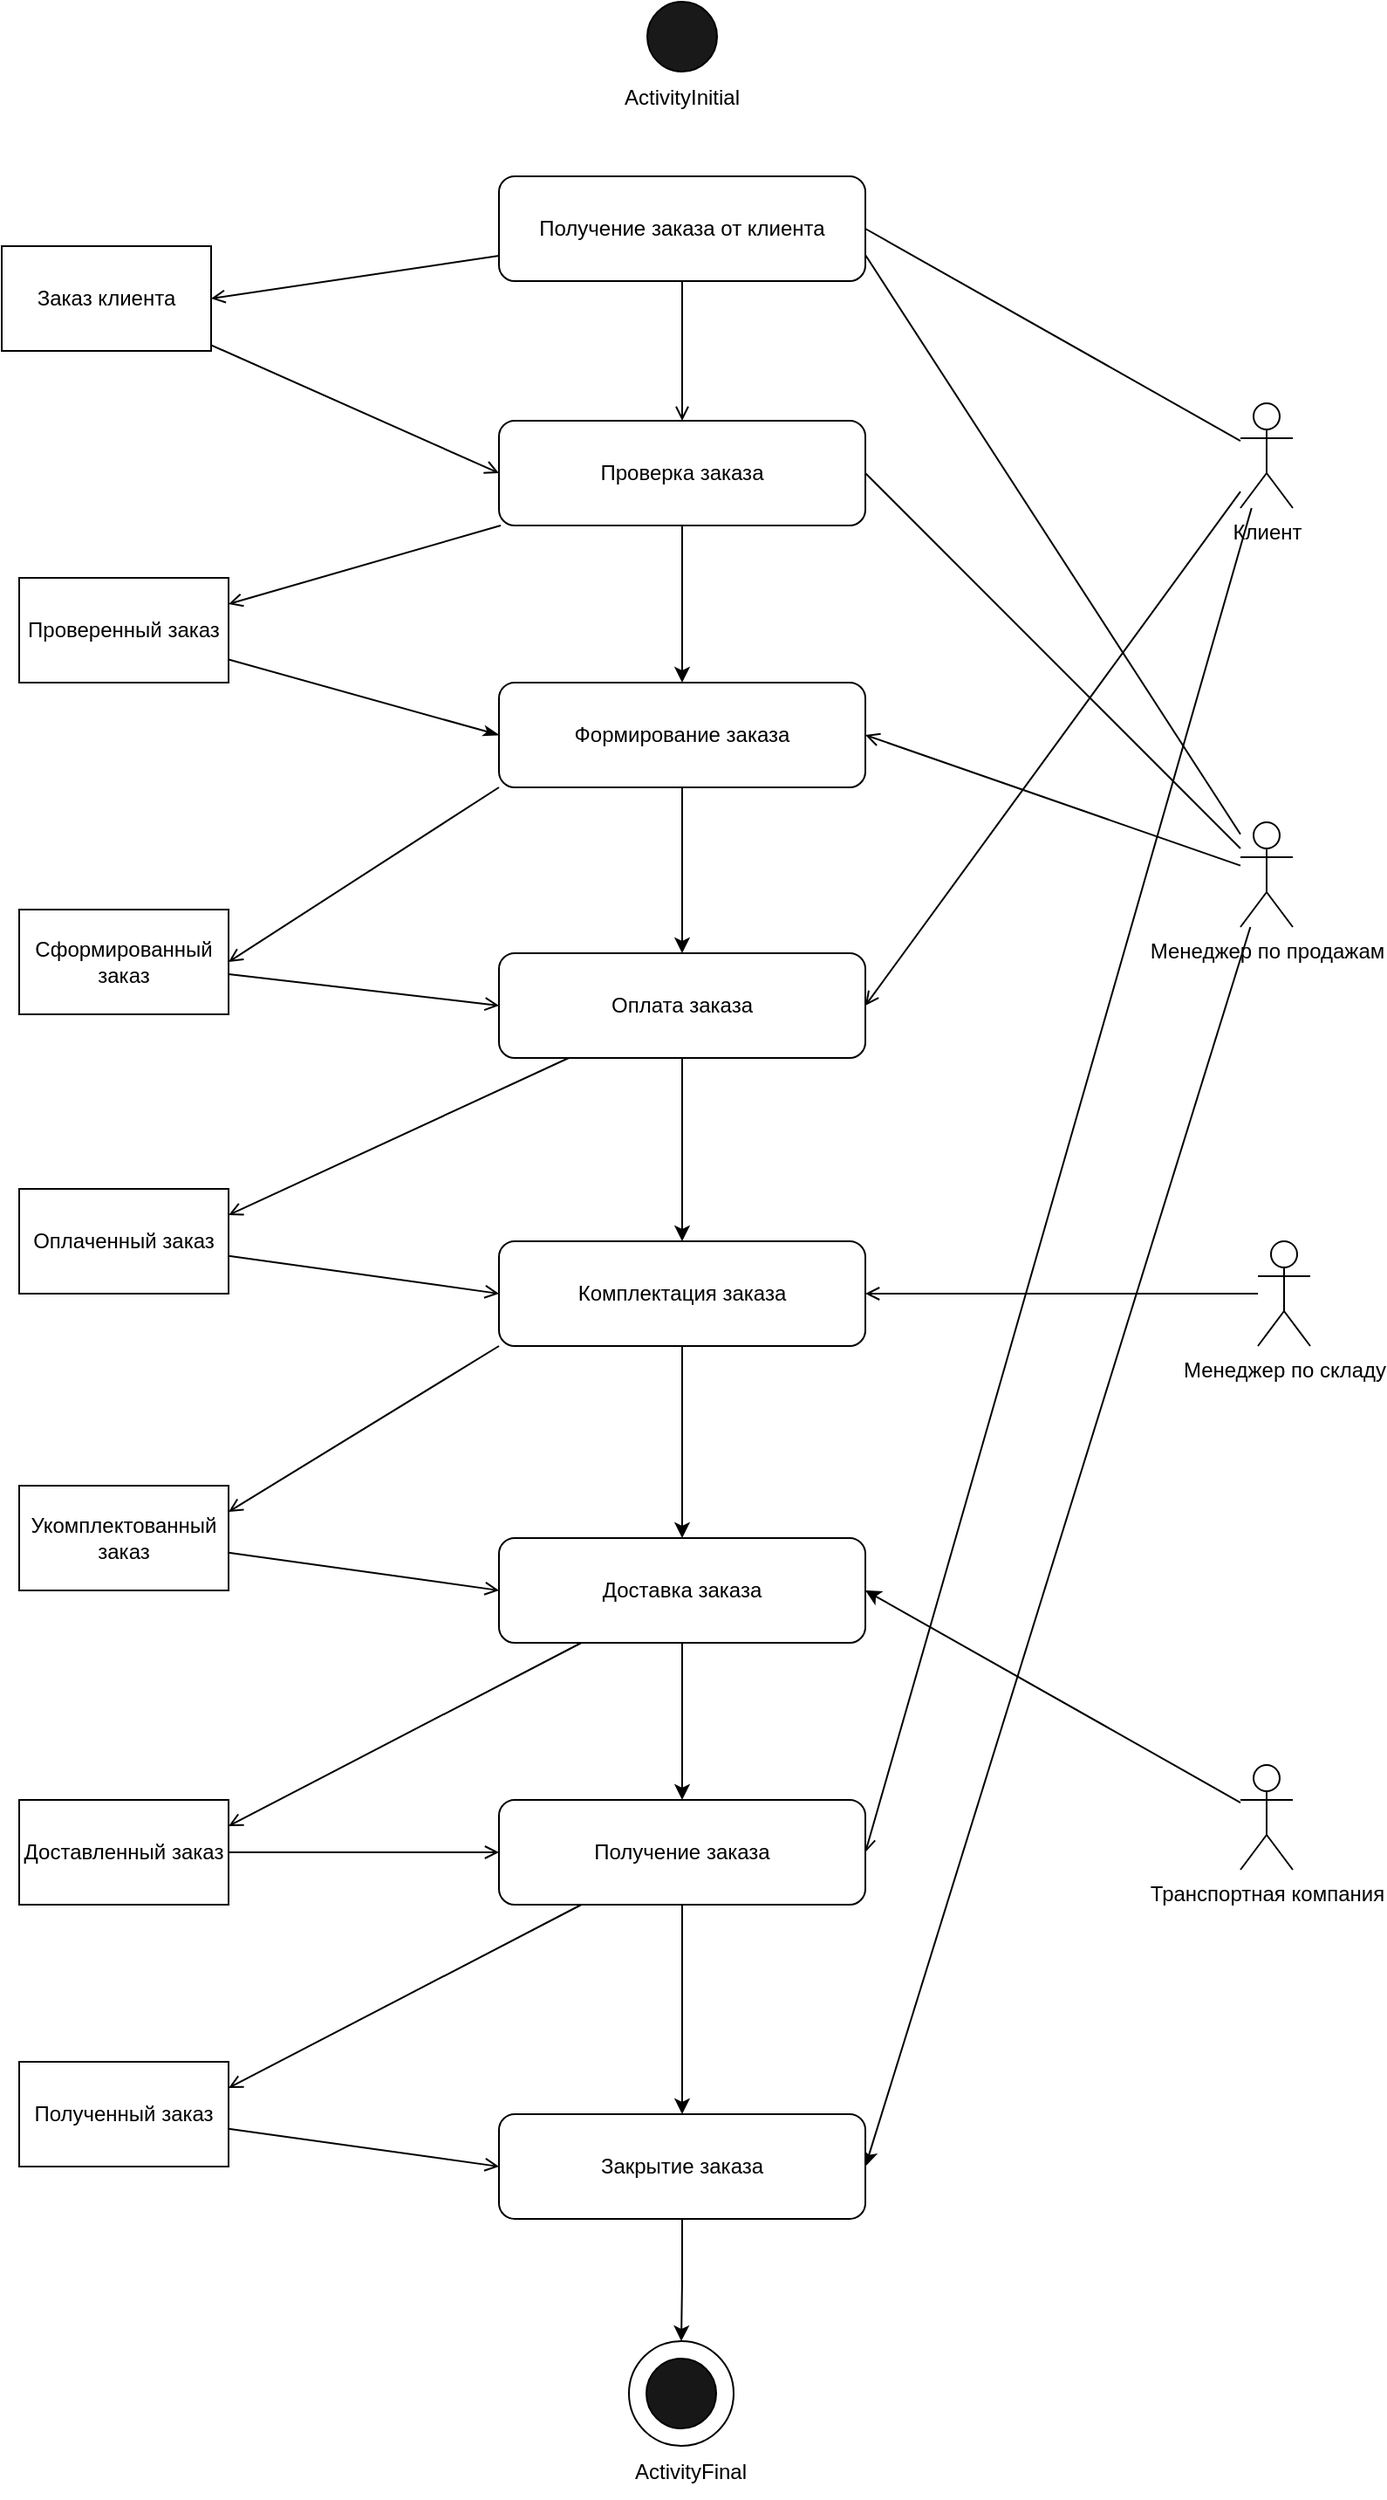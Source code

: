 <mxfile version="24.4.4" type="device">
  <diagram name="Страница — 1" id="h0X7KZuOgvX3J2JR2ard">
    <mxGraphModel dx="2220" dy="766" grid="1" gridSize="10" guides="1" tooltips="1" connect="1" arrows="1" fold="1" page="1" pageScale="1" pageWidth="827" pageHeight="1169" math="0" shadow="0">
      <root>
        <mxCell id="0" />
        <mxCell id="1" parent="0" />
        <mxCell id="63kz38ihZ2U63Aeos6Mr-1" value="" style="ellipse;whiteSpace=wrap;html=1;aspect=fixed;fillColor=#191919;" vertex="1" parent="1">
          <mxGeometry x="310" y="40" width="40" height="40" as="geometry" />
        </mxCell>
        <mxCell id="63kz38ihZ2U63Aeos6Mr-2" value="ActivityInitial" style="text;html=1;align=center;verticalAlign=middle;whiteSpace=wrap;rounded=0;" vertex="1" parent="1">
          <mxGeometry x="300" y="80" width="60" height="30" as="geometry" />
        </mxCell>
        <mxCell id="63kz38ihZ2U63Aeos6Mr-5" style="rounded=0;orthogonalLoop=1;jettySize=auto;html=1;entryX=1;entryY=0.5;entryDx=0;entryDy=0;endArrow=open;endFill=0;" edge="1" parent="1" source="63kz38ihZ2U63Aeos6Mr-3" target="63kz38ihZ2U63Aeos6Mr-4">
          <mxGeometry relative="1" as="geometry" />
        </mxCell>
        <mxCell id="63kz38ihZ2U63Aeos6Mr-9" style="edgeStyle=orthogonalEdgeStyle;rounded=0;orthogonalLoop=1;jettySize=auto;html=1;entryX=0.5;entryY=0;entryDx=0;entryDy=0;endArrow=open;endFill=0;" edge="1" parent="1" source="63kz38ihZ2U63Aeos6Mr-3" target="63kz38ihZ2U63Aeos6Mr-6">
          <mxGeometry relative="1" as="geometry" />
        </mxCell>
        <mxCell id="63kz38ihZ2U63Aeos6Mr-3" value="Получение заказа от клиента" style="rounded=1;whiteSpace=wrap;html=1;" vertex="1" parent="1">
          <mxGeometry x="225" y="140" width="210" height="60" as="geometry" />
        </mxCell>
        <mxCell id="63kz38ihZ2U63Aeos6Mr-10" style="rounded=0;orthogonalLoop=1;jettySize=auto;html=1;entryX=0;entryY=0.5;entryDx=0;entryDy=0;endArrow=open;endFill=0;" edge="1" parent="1" source="63kz38ihZ2U63Aeos6Mr-4" target="63kz38ihZ2U63Aeos6Mr-6">
          <mxGeometry relative="1" as="geometry" />
        </mxCell>
        <mxCell id="63kz38ihZ2U63Aeos6Mr-4" value="Заказ клиента" style="rounded=0;whiteSpace=wrap;html=1;" vertex="1" parent="1">
          <mxGeometry x="-60" y="180" width="120" height="60" as="geometry" />
        </mxCell>
        <mxCell id="63kz38ihZ2U63Aeos6Mr-15" style="rounded=0;orthogonalLoop=1;jettySize=auto;html=1;entryX=1;entryY=0.25;entryDx=0;entryDy=0;endArrow=open;endFill=0;" edge="1" parent="1" source="63kz38ihZ2U63Aeos6Mr-6" target="63kz38ihZ2U63Aeos6Mr-14">
          <mxGeometry relative="1" as="geometry" />
        </mxCell>
        <mxCell id="63kz38ihZ2U63Aeos6Mr-17" style="edgeStyle=orthogonalEdgeStyle;rounded=0;orthogonalLoop=1;jettySize=auto;html=1;entryX=0.5;entryY=0;entryDx=0;entryDy=0;" edge="1" parent="1" source="63kz38ihZ2U63Aeos6Mr-6" target="63kz38ihZ2U63Aeos6Mr-16">
          <mxGeometry relative="1" as="geometry" />
        </mxCell>
        <mxCell id="63kz38ihZ2U63Aeos6Mr-6" value="Проверка заказа" style="rounded=1;whiteSpace=wrap;html=1;" vertex="1" parent="1">
          <mxGeometry x="225" y="280" width="210" height="60" as="geometry" />
        </mxCell>
        <mxCell id="63kz38ihZ2U63Aeos6Mr-8" style="rounded=0;orthogonalLoop=1;jettySize=auto;html=1;entryX=1;entryY=0.5;entryDx=0;entryDy=0;endArrow=none;endFill=0;" edge="1" parent="1" source="63kz38ihZ2U63Aeos6Mr-7" target="63kz38ihZ2U63Aeos6Mr-3">
          <mxGeometry relative="1" as="geometry" />
        </mxCell>
        <mxCell id="63kz38ihZ2U63Aeos6Mr-52" style="rounded=0;orthogonalLoop=1;jettySize=auto;html=1;entryX=1;entryY=0.5;entryDx=0;entryDy=0;endArrow=open;endFill=0;" edge="1" parent="1" source="63kz38ihZ2U63Aeos6Mr-7" target="63kz38ihZ2U63Aeos6Mr-22">
          <mxGeometry relative="1" as="geometry" />
        </mxCell>
        <mxCell id="63kz38ihZ2U63Aeos6Mr-56" style="rounded=0;orthogonalLoop=1;jettySize=auto;html=1;entryX=1;entryY=0.5;entryDx=0;entryDy=0;endArrow=open;endFill=0;" edge="1" parent="1" source="63kz38ihZ2U63Aeos6Mr-7" target="63kz38ihZ2U63Aeos6Mr-37">
          <mxGeometry relative="1" as="geometry" />
        </mxCell>
        <mxCell id="63kz38ihZ2U63Aeos6Mr-7" value="Клиент" style="shape=umlActor;verticalLabelPosition=bottom;verticalAlign=top;html=1;outlineConnect=0;" vertex="1" parent="1">
          <mxGeometry x="650" y="270" width="30" height="60" as="geometry" />
        </mxCell>
        <mxCell id="63kz38ihZ2U63Aeos6Mr-12" style="rounded=0;orthogonalLoop=1;jettySize=auto;html=1;entryX=1;entryY=0.5;entryDx=0;entryDy=0;endArrow=none;endFill=0;" edge="1" parent="1" source="63kz38ihZ2U63Aeos6Mr-11" target="63kz38ihZ2U63Aeos6Mr-6">
          <mxGeometry relative="1" as="geometry" />
        </mxCell>
        <mxCell id="63kz38ihZ2U63Aeos6Mr-13" style="rounded=0;orthogonalLoop=1;jettySize=auto;html=1;entryX=1;entryY=0.75;entryDx=0;entryDy=0;endArrow=none;endFill=0;" edge="1" parent="1" source="63kz38ihZ2U63Aeos6Mr-11" target="63kz38ihZ2U63Aeos6Mr-3">
          <mxGeometry relative="1" as="geometry" />
        </mxCell>
        <mxCell id="63kz38ihZ2U63Aeos6Mr-19" style="rounded=0;orthogonalLoop=1;jettySize=auto;html=1;entryX=1;entryY=0.5;entryDx=0;entryDy=0;endArrow=open;endFill=0;" edge="1" parent="1" source="63kz38ihZ2U63Aeos6Mr-11" target="63kz38ihZ2U63Aeos6Mr-16">
          <mxGeometry relative="1" as="geometry" />
        </mxCell>
        <mxCell id="63kz38ihZ2U63Aeos6Mr-53" style="rounded=0;orthogonalLoop=1;jettySize=auto;html=1;entryX=1;entryY=0.5;entryDx=0;entryDy=0;" edge="1" parent="1" source="63kz38ihZ2U63Aeos6Mr-11" target="63kz38ihZ2U63Aeos6Mr-42">
          <mxGeometry relative="1" as="geometry" />
        </mxCell>
        <mxCell id="63kz38ihZ2U63Aeos6Mr-11" value="Менеджер по продажам" style="shape=umlActor;verticalLabelPosition=bottom;verticalAlign=top;html=1;outlineConnect=0;" vertex="1" parent="1">
          <mxGeometry x="650" y="510" width="30" height="60" as="geometry" />
        </mxCell>
        <mxCell id="63kz38ihZ2U63Aeos6Mr-18" style="rounded=0;orthogonalLoop=1;jettySize=auto;html=1;entryX=0;entryY=0.5;entryDx=0;entryDy=0;endArrow=classicThin;endFill=1;" edge="1" parent="1" source="63kz38ihZ2U63Aeos6Mr-14" target="63kz38ihZ2U63Aeos6Mr-16">
          <mxGeometry relative="1" as="geometry" />
        </mxCell>
        <mxCell id="63kz38ihZ2U63Aeos6Mr-14" value="Проверенный заказ" style="rounded=0;whiteSpace=wrap;html=1;" vertex="1" parent="1">
          <mxGeometry x="-50" y="370" width="120" height="60" as="geometry" />
        </mxCell>
        <mxCell id="63kz38ihZ2U63Aeos6Mr-21" style="rounded=0;orthogonalLoop=1;jettySize=auto;html=1;entryX=1;entryY=0.5;entryDx=0;entryDy=0;endArrow=open;endFill=0;exitX=0;exitY=1;exitDx=0;exitDy=0;" edge="1" parent="1" source="63kz38ihZ2U63Aeos6Mr-16" target="63kz38ihZ2U63Aeos6Mr-20">
          <mxGeometry relative="1" as="geometry" />
        </mxCell>
        <mxCell id="63kz38ihZ2U63Aeos6Mr-24" style="edgeStyle=orthogonalEdgeStyle;rounded=0;orthogonalLoop=1;jettySize=auto;html=1;entryX=0.5;entryY=0;entryDx=0;entryDy=0;" edge="1" parent="1" source="63kz38ihZ2U63Aeos6Mr-16" target="63kz38ihZ2U63Aeos6Mr-22">
          <mxGeometry relative="1" as="geometry" />
        </mxCell>
        <mxCell id="63kz38ihZ2U63Aeos6Mr-16" value="Формирование заказа" style="rounded=1;whiteSpace=wrap;html=1;" vertex="1" parent="1">
          <mxGeometry x="225" y="430" width="210" height="60" as="geometry" />
        </mxCell>
        <mxCell id="63kz38ihZ2U63Aeos6Mr-23" style="rounded=0;orthogonalLoop=1;jettySize=auto;html=1;entryX=0;entryY=0.5;entryDx=0;entryDy=0;endArrow=open;endFill=0;" edge="1" parent="1" source="63kz38ihZ2U63Aeos6Mr-20" target="63kz38ihZ2U63Aeos6Mr-22">
          <mxGeometry relative="1" as="geometry" />
        </mxCell>
        <mxCell id="63kz38ihZ2U63Aeos6Mr-20" value="Сформированный заказ" style="rounded=0;whiteSpace=wrap;html=1;" vertex="1" parent="1">
          <mxGeometry x="-50" y="560" width="120" height="60" as="geometry" />
        </mxCell>
        <mxCell id="63kz38ihZ2U63Aeos6Mr-26" style="rounded=0;orthogonalLoop=1;jettySize=auto;html=1;entryX=1;entryY=0.25;entryDx=0;entryDy=0;endArrow=open;endFill=0;" edge="1" parent="1" source="63kz38ihZ2U63Aeos6Mr-22" target="63kz38ihZ2U63Aeos6Mr-25">
          <mxGeometry relative="1" as="geometry" />
        </mxCell>
        <mxCell id="63kz38ihZ2U63Aeos6Mr-29" style="edgeStyle=orthogonalEdgeStyle;rounded=0;orthogonalLoop=1;jettySize=auto;html=1;entryX=0.5;entryY=0;entryDx=0;entryDy=0;" edge="1" parent="1" source="63kz38ihZ2U63Aeos6Mr-22" target="63kz38ihZ2U63Aeos6Mr-27">
          <mxGeometry relative="1" as="geometry" />
        </mxCell>
        <mxCell id="63kz38ihZ2U63Aeos6Mr-22" value="Оплата заказа" style="rounded=1;whiteSpace=wrap;html=1;" vertex="1" parent="1">
          <mxGeometry x="225" y="585" width="210" height="60" as="geometry" />
        </mxCell>
        <mxCell id="63kz38ihZ2U63Aeos6Mr-28" style="rounded=0;orthogonalLoop=1;jettySize=auto;html=1;entryX=0;entryY=0.5;entryDx=0;entryDy=0;endArrow=open;endFill=0;" edge="1" parent="1" source="63kz38ihZ2U63Aeos6Mr-25" target="63kz38ihZ2U63Aeos6Mr-27">
          <mxGeometry relative="1" as="geometry" />
        </mxCell>
        <mxCell id="63kz38ihZ2U63Aeos6Mr-25" value="Оплаченный заказ" style="rounded=0;whiteSpace=wrap;html=1;" vertex="1" parent="1">
          <mxGeometry x="-50" y="720" width="120" height="60" as="geometry" />
        </mxCell>
        <mxCell id="63kz38ihZ2U63Aeos6Mr-31" style="rounded=0;orthogonalLoop=1;jettySize=auto;html=1;entryX=1;entryY=0.25;entryDx=0;entryDy=0;endArrow=open;endFill=0;exitX=0;exitY=1;exitDx=0;exitDy=0;" edge="1" parent="1" source="63kz38ihZ2U63Aeos6Mr-27" target="63kz38ihZ2U63Aeos6Mr-30">
          <mxGeometry relative="1" as="geometry" />
        </mxCell>
        <mxCell id="63kz38ihZ2U63Aeos6Mr-34" style="edgeStyle=orthogonalEdgeStyle;rounded=0;orthogonalLoop=1;jettySize=auto;html=1;entryX=0.5;entryY=0;entryDx=0;entryDy=0;" edge="1" parent="1" source="63kz38ihZ2U63Aeos6Mr-27" target="63kz38ihZ2U63Aeos6Mr-32">
          <mxGeometry relative="1" as="geometry" />
        </mxCell>
        <mxCell id="63kz38ihZ2U63Aeos6Mr-27" value="Комплектация заказа" style="rounded=1;whiteSpace=wrap;html=1;" vertex="1" parent="1">
          <mxGeometry x="225" y="750" width="210" height="60" as="geometry" />
        </mxCell>
        <mxCell id="63kz38ihZ2U63Aeos6Mr-33" style="rounded=0;orthogonalLoop=1;jettySize=auto;html=1;entryX=0;entryY=0.5;entryDx=0;entryDy=0;endArrow=open;endFill=0;" edge="1" parent="1" source="63kz38ihZ2U63Aeos6Mr-30" target="63kz38ihZ2U63Aeos6Mr-32">
          <mxGeometry relative="1" as="geometry" />
        </mxCell>
        <mxCell id="63kz38ihZ2U63Aeos6Mr-30" value="Укомплектованный заказ" style="rounded=0;whiteSpace=wrap;html=1;" vertex="1" parent="1">
          <mxGeometry x="-50" y="890" width="120" height="60" as="geometry" />
        </mxCell>
        <mxCell id="63kz38ihZ2U63Aeos6Mr-36" style="rounded=0;orthogonalLoop=1;jettySize=auto;html=1;entryX=1;entryY=0.25;entryDx=0;entryDy=0;endArrow=open;endFill=0;" edge="1" parent="1" source="63kz38ihZ2U63Aeos6Mr-32" target="63kz38ihZ2U63Aeos6Mr-35">
          <mxGeometry relative="1" as="geometry" />
        </mxCell>
        <mxCell id="63kz38ihZ2U63Aeos6Mr-39" style="edgeStyle=orthogonalEdgeStyle;rounded=0;orthogonalLoop=1;jettySize=auto;html=1;entryX=0.5;entryY=0;entryDx=0;entryDy=0;" edge="1" parent="1" source="63kz38ihZ2U63Aeos6Mr-32" target="63kz38ihZ2U63Aeos6Mr-37">
          <mxGeometry relative="1" as="geometry" />
        </mxCell>
        <mxCell id="63kz38ihZ2U63Aeos6Mr-32" value="Доставка заказа" style="rounded=1;whiteSpace=wrap;html=1;" vertex="1" parent="1">
          <mxGeometry x="225" y="920" width="210" height="60" as="geometry" />
        </mxCell>
        <mxCell id="63kz38ihZ2U63Aeos6Mr-38" style="rounded=0;orthogonalLoop=1;jettySize=auto;html=1;entryX=0;entryY=0.5;entryDx=0;entryDy=0;endArrow=open;endFill=0;" edge="1" parent="1" source="63kz38ihZ2U63Aeos6Mr-35" target="63kz38ihZ2U63Aeos6Mr-37">
          <mxGeometry relative="1" as="geometry" />
        </mxCell>
        <mxCell id="63kz38ihZ2U63Aeos6Mr-35" value="Доставленный заказ" style="rounded=0;whiteSpace=wrap;html=1;" vertex="1" parent="1">
          <mxGeometry x="-50" y="1070" width="120" height="60" as="geometry" />
        </mxCell>
        <mxCell id="63kz38ihZ2U63Aeos6Mr-41" style="rounded=0;orthogonalLoop=1;jettySize=auto;html=1;entryX=1;entryY=0.25;entryDx=0;entryDy=0;endArrow=open;endFill=0;" edge="1" parent="1" source="63kz38ihZ2U63Aeos6Mr-37" target="63kz38ihZ2U63Aeos6Mr-40">
          <mxGeometry relative="1" as="geometry" />
        </mxCell>
        <mxCell id="63kz38ihZ2U63Aeos6Mr-48" style="edgeStyle=orthogonalEdgeStyle;rounded=0;orthogonalLoop=1;jettySize=auto;html=1;entryX=0.5;entryY=0;entryDx=0;entryDy=0;" edge="1" parent="1" source="63kz38ihZ2U63Aeos6Mr-37" target="63kz38ihZ2U63Aeos6Mr-42">
          <mxGeometry relative="1" as="geometry" />
        </mxCell>
        <mxCell id="63kz38ihZ2U63Aeos6Mr-37" value="Получение заказа" style="rounded=1;whiteSpace=wrap;html=1;" vertex="1" parent="1">
          <mxGeometry x="225" y="1070" width="210" height="60" as="geometry" />
        </mxCell>
        <mxCell id="63kz38ihZ2U63Aeos6Mr-44" style="rounded=0;orthogonalLoop=1;jettySize=auto;html=1;entryX=0;entryY=0.5;entryDx=0;entryDy=0;endArrow=open;endFill=0;" edge="1" parent="1" source="63kz38ihZ2U63Aeos6Mr-40" target="63kz38ihZ2U63Aeos6Mr-42">
          <mxGeometry relative="1" as="geometry" />
        </mxCell>
        <mxCell id="63kz38ihZ2U63Aeos6Mr-40" value="Полученный заказ" style="rounded=0;whiteSpace=wrap;html=1;" vertex="1" parent="1">
          <mxGeometry x="-50" y="1220" width="120" height="60" as="geometry" />
        </mxCell>
        <mxCell id="63kz38ihZ2U63Aeos6Mr-49" style="edgeStyle=orthogonalEdgeStyle;rounded=0;orthogonalLoop=1;jettySize=auto;html=1;entryX=0.5;entryY=0;entryDx=0;entryDy=0;" edge="1" parent="1" source="63kz38ihZ2U63Aeos6Mr-42" target="63kz38ihZ2U63Aeos6Mr-45">
          <mxGeometry relative="1" as="geometry" />
        </mxCell>
        <mxCell id="63kz38ihZ2U63Aeos6Mr-42" value="Закрытие заказа" style="rounded=1;whiteSpace=wrap;html=1;" vertex="1" parent="1">
          <mxGeometry x="225" y="1250" width="210" height="60" as="geometry" />
        </mxCell>
        <mxCell id="63kz38ihZ2U63Aeos6Mr-45" value="" style="ellipse;whiteSpace=wrap;html=1;aspect=fixed;" vertex="1" parent="1">
          <mxGeometry x="299.5" y="1380" width="60" height="60" as="geometry" />
        </mxCell>
        <mxCell id="63kz38ihZ2U63Aeos6Mr-46" value="" style="ellipse;whiteSpace=wrap;html=1;aspect=fixed;fillColor=#171717;" vertex="1" parent="1">
          <mxGeometry x="309.5" y="1390" width="40" height="40" as="geometry" />
        </mxCell>
        <mxCell id="63kz38ihZ2U63Aeos6Mr-47" value="ActivityFinal" style="text;html=1;align=center;verticalAlign=middle;whiteSpace=wrap;rounded=0;" vertex="1" parent="1">
          <mxGeometry x="304.5" y="1440" width="60" height="30" as="geometry" />
        </mxCell>
        <mxCell id="63kz38ihZ2U63Aeos6Mr-51" style="rounded=0;orthogonalLoop=1;jettySize=auto;html=1;entryX=1;entryY=0.5;entryDx=0;entryDy=0;endArrow=open;endFill=0;" edge="1" parent="1" source="63kz38ihZ2U63Aeos6Mr-50" target="63kz38ihZ2U63Aeos6Mr-27">
          <mxGeometry relative="1" as="geometry" />
        </mxCell>
        <mxCell id="63kz38ihZ2U63Aeos6Mr-50" value="Менеджер по складу" style="shape=umlActor;verticalLabelPosition=bottom;verticalAlign=top;html=1;outlineConnect=0;" vertex="1" parent="1">
          <mxGeometry x="660" y="750" width="30" height="60" as="geometry" />
        </mxCell>
        <mxCell id="63kz38ihZ2U63Aeos6Mr-55" style="rounded=0;orthogonalLoop=1;jettySize=auto;html=1;entryX=1;entryY=0.5;entryDx=0;entryDy=0;" edge="1" parent="1" source="63kz38ihZ2U63Aeos6Mr-54" target="63kz38ihZ2U63Aeos6Mr-32">
          <mxGeometry relative="1" as="geometry" />
        </mxCell>
        <mxCell id="63kz38ihZ2U63Aeos6Mr-54" value="Транспортная компания" style="shape=umlActor;verticalLabelPosition=bottom;verticalAlign=top;html=1;outlineConnect=0;" vertex="1" parent="1">
          <mxGeometry x="650" y="1050" width="30" height="60" as="geometry" />
        </mxCell>
      </root>
    </mxGraphModel>
  </diagram>
</mxfile>
